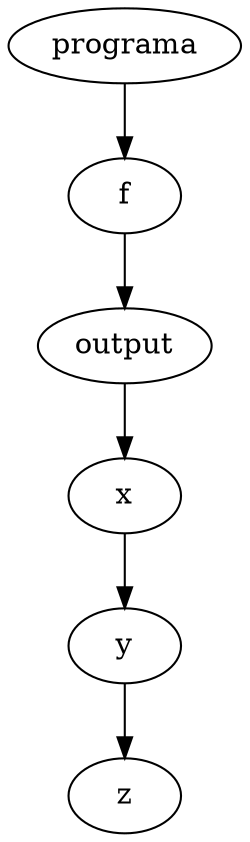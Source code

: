 digraph G {
node_0x18616b0 [label="programa"]
node_0x1861660 [label="f"]
node_0x18616b0 -> node_0x1861660
node_0x1861610 [label="output"]
node_0x1861660 -> node_0x1861610
node_0x1861480 [label="x"]
node_0x1861610 -> node_0x1861480
node_0x1861520 [label="y"]
node_0x1861480 -> node_0x1861520
node_0x18615c0 [label="z"]
node_0x1861520 -> node_0x18615c0
}
